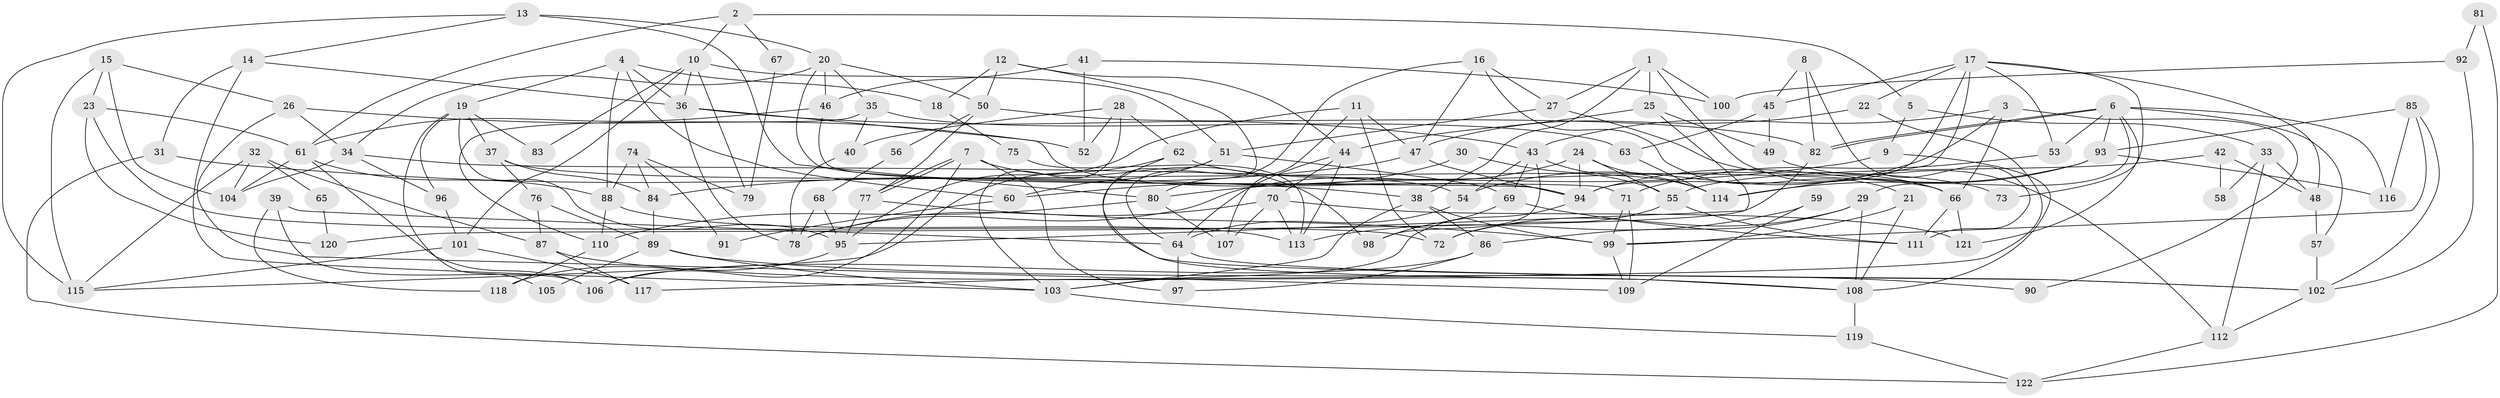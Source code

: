 // coarse degree distribution, {6: 0.11764705882352941, 5: 0.17647058823529413, 4: 0.27058823529411763, 8: 0.08235294117647059, 3: 0.17647058823529413, 12: 0.011764705882352941, 7: 0.09411764705882353, 2: 0.07058823529411765}
// Generated by graph-tools (version 1.1) at 2025/23/03/03/25 07:23:57]
// undirected, 122 vertices, 244 edges
graph export_dot {
graph [start="1"]
  node [color=gray90,style=filled];
  1;
  2;
  3;
  4;
  5;
  6;
  7;
  8;
  9;
  10;
  11;
  12;
  13;
  14;
  15;
  16;
  17;
  18;
  19;
  20;
  21;
  22;
  23;
  24;
  25;
  26;
  27;
  28;
  29;
  30;
  31;
  32;
  33;
  34;
  35;
  36;
  37;
  38;
  39;
  40;
  41;
  42;
  43;
  44;
  45;
  46;
  47;
  48;
  49;
  50;
  51;
  52;
  53;
  54;
  55;
  56;
  57;
  58;
  59;
  60;
  61;
  62;
  63;
  64;
  65;
  66;
  67;
  68;
  69;
  70;
  71;
  72;
  73;
  74;
  75;
  76;
  77;
  78;
  79;
  80;
  81;
  82;
  83;
  84;
  85;
  86;
  87;
  88;
  89;
  90;
  91;
  92;
  93;
  94;
  95;
  96;
  97;
  98;
  99;
  100;
  101;
  102;
  103;
  104;
  105;
  106;
  107;
  108;
  109;
  110;
  111;
  112;
  113;
  114;
  115;
  116;
  117;
  118;
  119;
  120;
  121;
  122;
  1 -- 38;
  1 -- 25;
  1 -- 27;
  1 -- 66;
  1 -- 100;
  2 -- 5;
  2 -- 10;
  2 -- 61;
  2 -- 67;
  3 -- 54;
  3 -- 43;
  3 -- 66;
  3 -- 90;
  4 -- 19;
  4 -- 36;
  4 -- 18;
  4 -- 60;
  4 -- 88;
  5 -- 9;
  5 -- 33;
  6 -- 82;
  6 -- 82;
  6 -- 93;
  6 -- 29;
  6 -- 53;
  6 -- 57;
  6 -- 116;
  6 -- 121;
  7 -- 97;
  7 -- 77;
  7 -- 77;
  7 -- 98;
  7 -- 106;
  8 -- 82;
  8 -- 111;
  8 -- 45;
  9 -- 80;
  9 -- 108;
  10 -- 101;
  10 -- 51;
  10 -- 36;
  10 -- 79;
  10 -- 83;
  11 -- 107;
  11 -- 47;
  11 -- 72;
  11 -- 95;
  12 -- 50;
  12 -- 64;
  12 -- 18;
  12 -- 44;
  13 -- 20;
  13 -- 14;
  13 -- 80;
  13 -- 115;
  14 -- 36;
  14 -- 103;
  14 -- 31;
  15 -- 104;
  15 -- 23;
  15 -- 26;
  15 -- 115;
  16 -- 27;
  16 -- 47;
  16 -- 21;
  16 -- 80;
  17 -- 94;
  17 -- 53;
  17 -- 22;
  17 -- 45;
  17 -- 48;
  17 -- 73;
  17 -- 114;
  18 -- 75;
  19 -- 96;
  19 -- 95;
  19 -- 37;
  19 -- 83;
  19 -- 105;
  20 -- 94;
  20 -- 35;
  20 -- 34;
  20 -- 46;
  20 -- 50;
  21 -- 108;
  21 -- 99;
  22 -- 47;
  22 -- 117;
  23 -- 72;
  23 -- 61;
  23 -- 120;
  24 -- 94;
  24 -- 114;
  24 -- 55;
  24 -- 78;
  25 -- 95;
  25 -- 44;
  25 -- 49;
  26 -- 109;
  26 -- 34;
  26 -- 52;
  27 -- 66;
  27 -- 51;
  28 -- 40;
  28 -- 62;
  28 -- 52;
  28 -- 103;
  29 -- 108;
  29 -- 72;
  29 -- 86;
  30 -- 55;
  30 -- 60;
  31 -- 38;
  31 -- 122;
  32 -- 115;
  32 -- 104;
  32 -- 65;
  32 -- 87;
  33 -- 112;
  33 -- 48;
  33 -- 58;
  34 -- 54;
  34 -- 96;
  34 -- 104;
  35 -- 110;
  35 -- 63;
  35 -- 40;
  36 -- 78;
  36 -- 43;
  36 -- 94;
  37 -- 66;
  37 -- 76;
  37 -- 84;
  38 -- 86;
  38 -- 103;
  38 -- 99;
  39 -- 64;
  39 -- 118;
  39 -- 106;
  40 -- 78;
  41 -- 52;
  41 -- 46;
  41 -- 100;
  42 -- 48;
  42 -- 55;
  42 -- 58;
  43 -- 98;
  43 -- 54;
  43 -- 69;
  43 -- 114;
  44 -- 70;
  44 -- 64;
  44 -- 113;
  45 -- 49;
  45 -- 63;
  46 -- 61;
  46 -- 71;
  47 -- 94;
  47 -- 84;
  48 -- 57;
  49 -- 112;
  50 -- 77;
  50 -- 56;
  50 -- 82;
  51 -- 69;
  51 -- 60;
  51 -- 108;
  53 -- 71;
  54 -- 64;
  55 -- 72;
  55 -- 111;
  56 -- 68;
  57 -- 102;
  59 -- 109;
  59 -- 113;
  60 -- 91;
  61 -- 106;
  61 -- 88;
  61 -- 104;
  62 -- 102;
  62 -- 115;
  62 -- 73;
  63 -- 114;
  64 -- 97;
  64 -- 102;
  65 -- 120;
  66 -- 111;
  66 -- 121;
  67 -- 79;
  68 -- 78;
  68 -- 95;
  69 -- 111;
  69 -- 98;
  70 -- 121;
  70 -- 113;
  70 -- 78;
  70 -- 107;
  71 -- 99;
  71 -- 109;
  74 -- 84;
  74 -- 88;
  74 -- 79;
  74 -- 91;
  75 -- 113;
  76 -- 87;
  76 -- 89;
  77 -- 99;
  77 -- 95;
  80 -- 107;
  80 -- 110;
  81 -- 92;
  81 -- 122;
  82 -- 120;
  84 -- 89;
  85 -- 116;
  85 -- 99;
  85 -- 93;
  85 -- 102;
  86 -- 106;
  86 -- 97;
  87 -- 108;
  87 -- 117;
  88 -- 110;
  88 -- 113;
  89 -- 103;
  89 -- 90;
  89 -- 105;
  92 -- 100;
  92 -- 102;
  93 -- 114;
  93 -- 94;
  93 -- 116;
  94 -- 103;
  95 -- 118;
  96 -- 101;
  99 -- 109;
  101 -- 115;
  101 -- 117;
  102 -- 112;
  103 -- 119;
  108 -- 119;
  110 -- 118;
  112 -- 122;
  119 -- 122;
}
